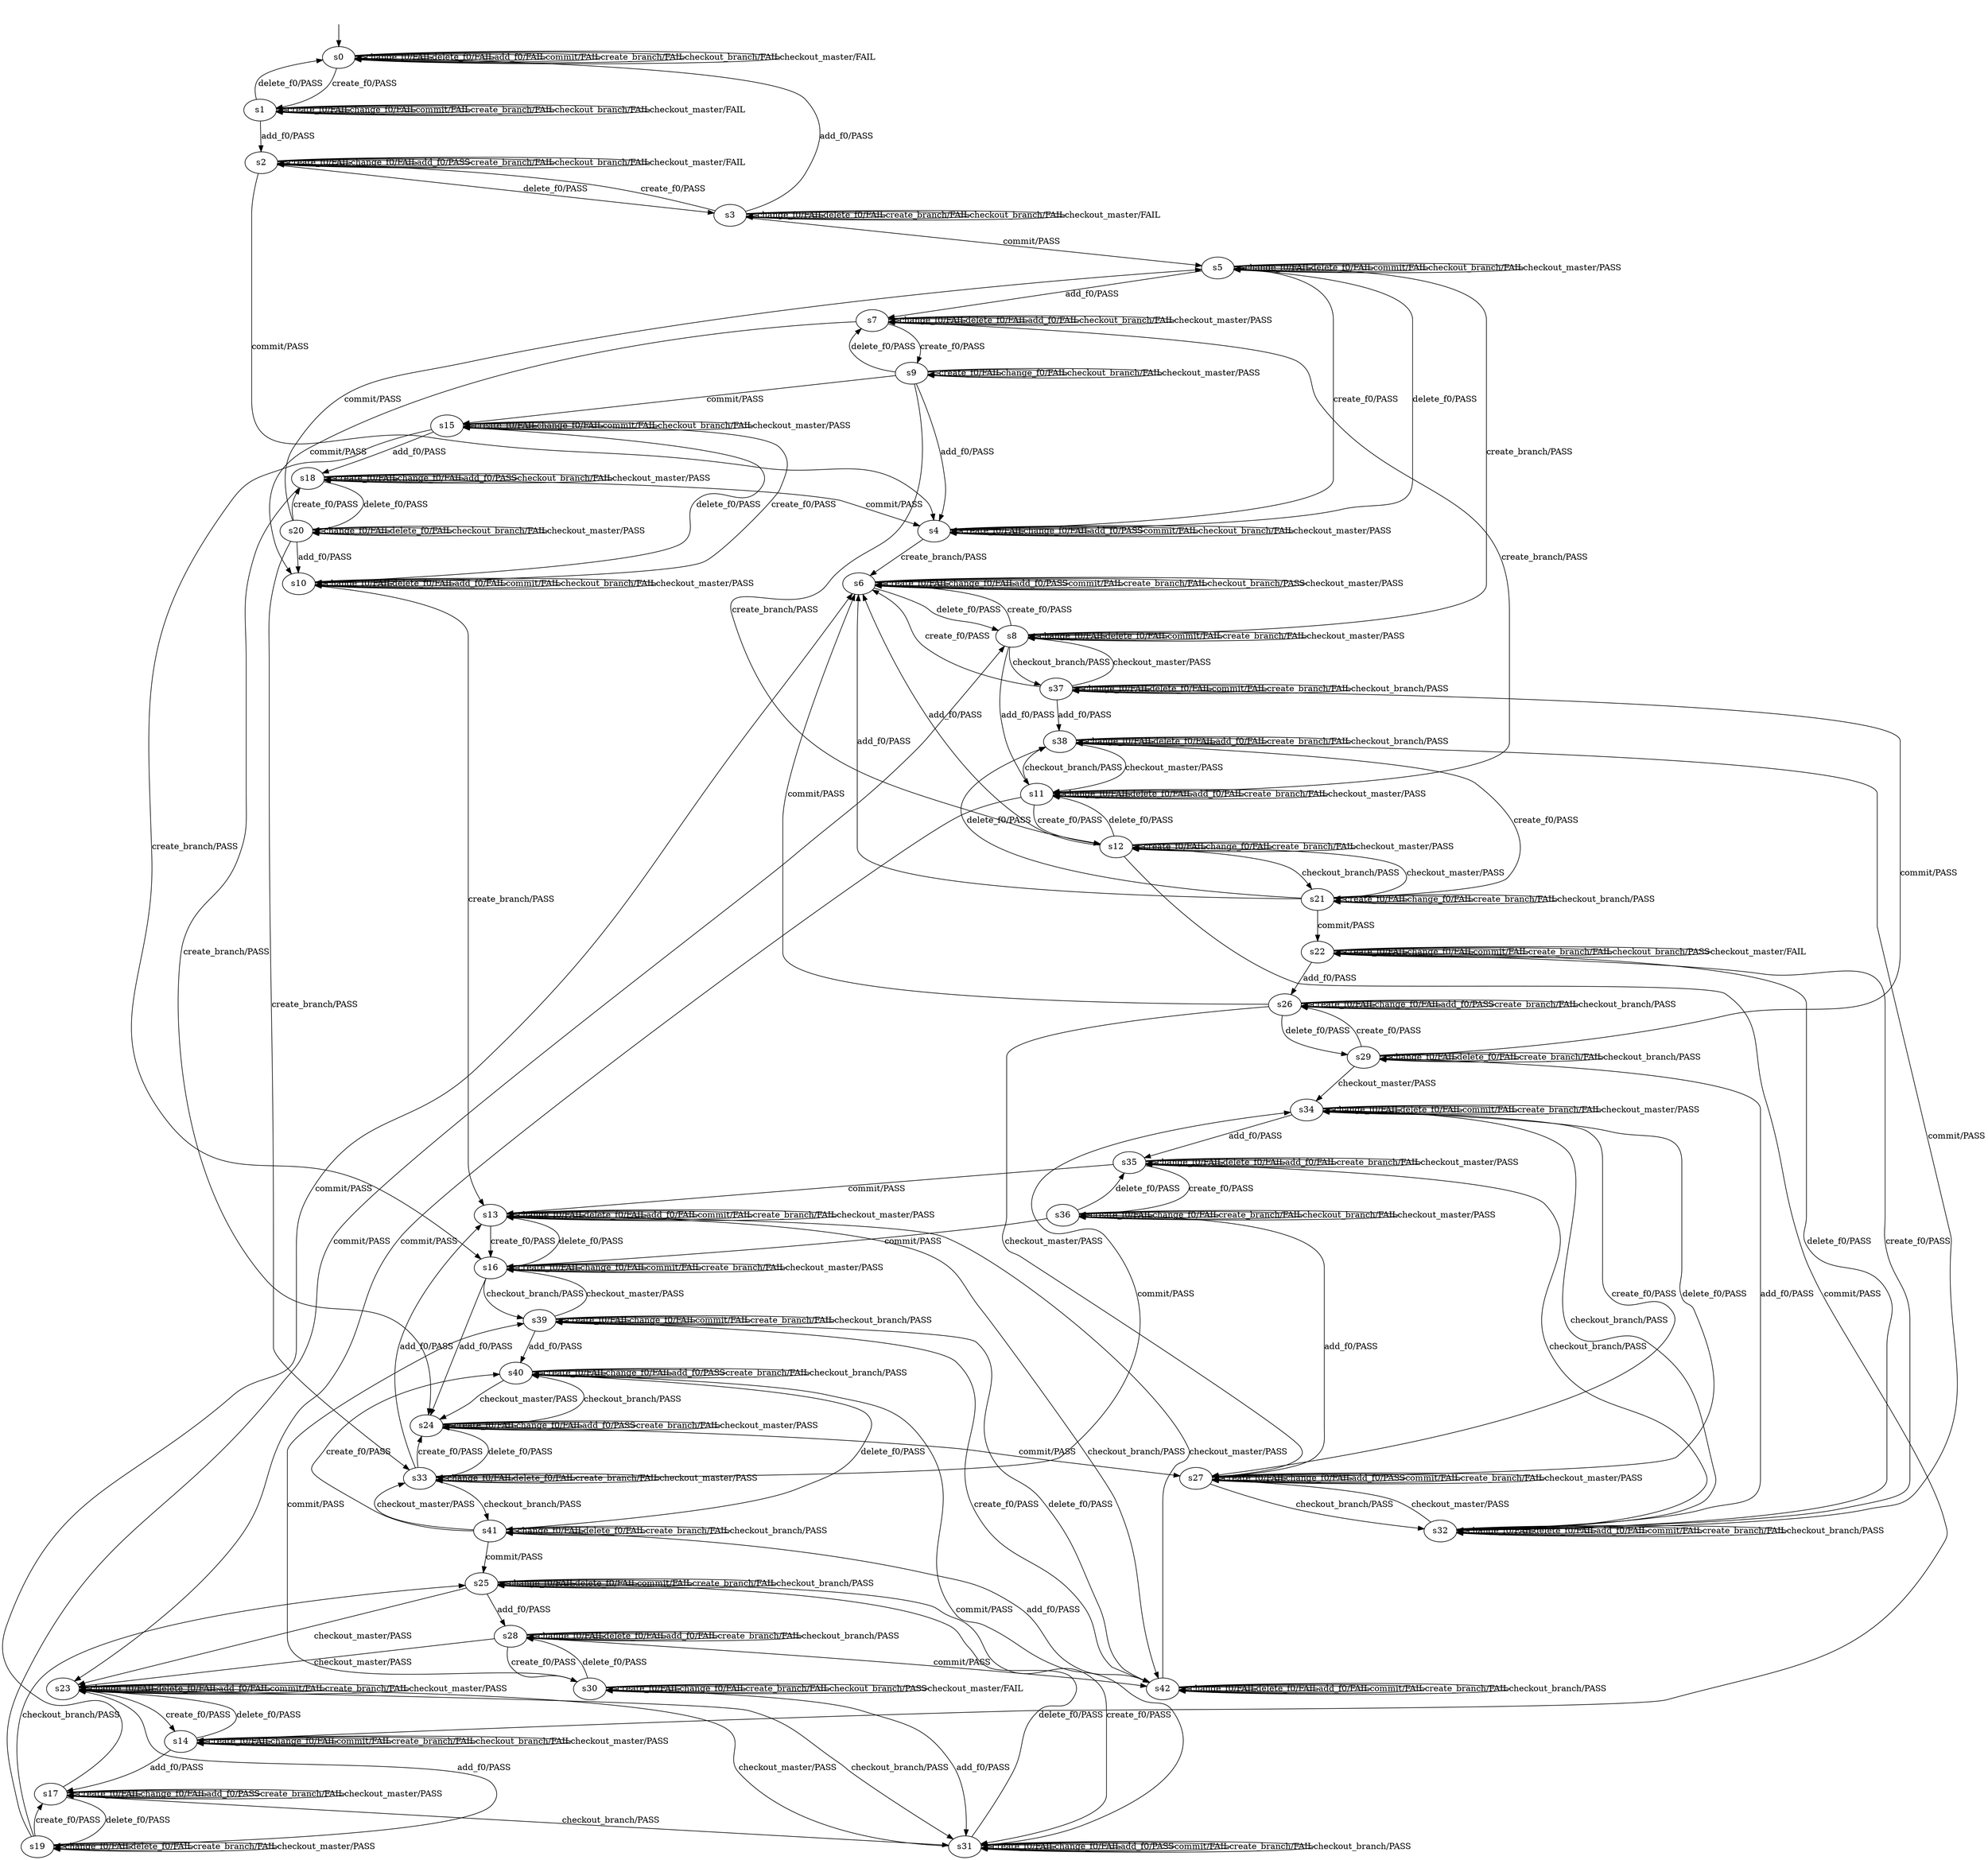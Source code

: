 digraph cmd_empty_False_basics_with_remotes_and_branches_KV {
s0 [label="s0"];
s1 [label="s1"];
s2 [label="s2"];
s3 [label="s3"];
s4 [label="s4"];
s5 [label="s5"];
s6 [label="s6"];
s7 [label="s7"];
s8 [label="s8"];
s9 [label="s9"];
s10 [label="s10"];
s11 [label="s11"];
s12 [label="s12"];
s13 [label="s13"];
s14 [label="s14"];
s15 [label="s15"];
s16 [label="s16"];
s17 [label="s17"];
s18 [label="s18"];
s19 [label="s19"];
s20 [label="s20"];
s21 [label="s21"];
s22 [label="s22"];
s23 [label="s23"];
s24 [label="s24"];
s25 [label="s25"];
s26 [label="s26"];
s27 [label="s27"];
s28 [label="s28"];
s29 [label="s29"];
s30 [label="s30"];
s31 [label="s31"];
s32 [label="s32"];
s33 [label="s33"];
s34 [label="s34"];
s35 [label="s35"];
s36 [label="s36"];
s37 [label="s37"];
s38 [label="s38"];
s39 [label="s39"];
s40 [label="s40"];
s41 [label="s41"];
s42 [label="s42"];
s0 -> s1  [label="create_f0/PASS"];
s0 -> s0  [label="change_f0/FAIL"];
s0 -> s0  [label="delete_f0/FAIL"];
s0 -> s0  [label="add_f0/FAIL"];
s0 -> s0  [label="commit/FAIL"];
s0 -> s0  [label="create_branch/FAIL"];
s0 -> s0  [label="checkout_branch/FAIL"];
s0 -> s0  [label="checkout_master/FAIL"];
s1 -> s1  [label="create_f0/FAIL"];
s1 -> s1  [label="change_f0/FAIL"];
s1 -> s0  [label="delete_f0/PASS"];
s1 -> s2  [label="add_f0/PASS"];
s1 -> s1  [label="commit/FAIL"];
s1 -> s1  [label="create_branch/FAIL"];
s1 -> s1  [label="checkout_branch/FAIL"];
s1 -> s1  [label="checkout_master/FAIL"];
s2 -> s2  [label="create_f0/FAIL"];
s2 -> s2  [label="change_f0/FAIL"];
s2 -> s3  [label="delete_f0/PASS"];
s2 -> s2  [label="add_f0/PASS"];
s2 -> s4  [label="commit/PASS"];
s2 -> s2  [label="create_branch/FAIL"];
s2 -> s2  [label="checkout_branch/FAIL"];
s2 -> s2  [label="checkout_master/FAIL"];
s3 -> s2  [label="create_f0/PASS"];
s3 -> s3  [label="change_f0/FAIL"];
s3 -> s3  [label="delete_f0/FAIL"];
s3 -> s0  [label="add_f0/PASS"];
s3 -> s5  [label="commit/PASS"];
s3 -> s3  [label="create_branch/FAIL"];
s3 -> s3  [label="checkout_branch/FAIL"];
s3 -> s3  [label="checkout_master/FAIL"];
s4 -> s4  [label="create_f0/FAIL"];
s4 -> s4  [label="change_f0/FAIL"];
s4 -> s5  [label="delete_f0/PASS"];
s4 -> s4  [label="add_f0/PASS"];
s4 -> s4  [label="commit/FAIL"];
s4 -> s6  [label="create_branch/PASS"];
s4 -> s4  [label="checkout_branch/FAIL"];
s4 -> s4  [label="checkout_master/PASS"];
s5 -> s4  [label="create_f0/PASS"];
s5 -> s5  [label="change_f0/FAIL"];
s5 -> s5  [label="delete_f0/FAIL"];
s5 -> s7  [label="add_f0/PASS"];
s5 -> s5  [label="commit/FAIL"];
s5 -> s8  [label="create_branch/PASS"];
s5 -> s5  [label="checkout_branch/FAIL"];
s5 -> s5  [label="checkout_master/PASS"];
s6 -> s6  [label="create_f0/FAIL"];
s6 -> s6  [label="change_f0/FAIL"];
s6 -> s8  [label="delete_f0/PASS"];
s6 -> s6  [label="add_f0/PASS"];
s6 -> s6  [label="commit/FAIL"];
s6 -> s6  [label="create_branch/FAIL"];
s6 -> s6  [label="checkout_branch/PASS"];
s6 -> s6  [label="checkout_master/PASS"];
s7 -> s9  [label="create_f0/PASS"];
s7 -> s7  [label="change_f0/FAIL"];
s7 -> s7  [label="delete_f0/FAIL"];
s7 -> s7  [label="add_f0/FAIL"];
s7 -> s10  [label="commit/PASS"];
s7 -> s11  [label="create_branch/PASS"];
s7 -> s7  [label="checkout_branch/FAIL"];
s7 -> s7  [label="checkout_master/PASS"];
s8 -> s6  [label="create_f0/PASS"];
s8 -> s8  [label="change_f0/FAIL"];
s8 -> s8  [label="delete_f0/FAIL"];
s8 -> s11  [label="add_f0/PASS"];
s8 -> s8  [label="commit/FAIL"];
s8 -> s8  [label="create_branch/FAIL"];
s8 -> s37  [label="checkout_branch/PASS"];
s8 -> s8  [label="checkout_master/PASS"];
s9 -> s9  [label="create_f0/FAIL"];
s9 -> s9  [label="change_f0/FAIL"];
s9 -> s7  [label="delete_f0/PASS"];
s9 -> s4  [label="add_f0/PASS"];
s9 -> s15  [label="commit/PASS"];
s9 -> s12  [label="create_branch/PASS"];
s9 -> s9  [label="checkout_branch/FAIL"];
s9 -> s9  [label="checkout_master/PASS"];
s10 -> s15  [label="create_f0/PASS"];
s10 -> s10  [label="change_f0/FAIL"];
s10 -> s10  [label="delete_f0/FAIL"];
s10 -> s10  [label="add_f0/FAIL"];
s10 -> s10  [label="commit/FAIL"];
s10 -> s13  [label="create_branch/PASS"];
s10 -> s10  [label="checkout_branch/FAIL"];
s10 -> s10  [label="checkout_master/PASS"];
s11 -> s12  [label="create_f0/PASS"];
s11 -> s11  [label="change_f0/FAIL"];
s11 -> s11  [label="delete_f0/FAIL"];
s11 -> s11  [label="add_f0/FAIL"];
s11 -> s23  [label="commit/PASS"];
s11 -> s11  [label="create_branch/FAIL"];
s11 -> s38  [label="checkout_branch/PASS"];
s11 -> s11  [label="checkout_master/PASS"];
s12 -> s12  [label="create_f0/FAIL"];
s12 -> s12  [label="change_f0/FAIL"];
s12 -> s11  [label="delete_f0/PASS"];
s12 -> s6  [label="add_f0/PASS"];
s12 -> s14  [label="commit/PASS"];
s12 -> s12  [label="create_branch/FAIL"];
s12 -> s21  [label="checkout_branch/PASS"];
s12 -> s12  [label="checkout_master/PASS"];
s13 -> s16  [label="create_f0/PASS"];
s13 -> s13  [label="change_f0/FAIL"];
s13 -> s13  [label="delete_f0/FAIL"];
s13 -> s13  [label="add_f0/FAIL"];
s13 -> s13  [label="commit/FAIL"];
s13 -> s13  [label="create_branch/FAIL"];
s13 -> s42  [label="checkout_branch/PASS"];
s13 -> s13  [label="checkout_master/PASS"];
s14 -> s14  [label="create_f0/FAIL"];
s14 -> s14  [label="change_f0/FAIL"];
s14 -> s23  [label="delete_f0/PASS"];
s14 -> s17  [label="add_f0/PASS"];
s14 -> s14  [label="commit/FAIL"];
s14 -> s14  [label="create_branch/FAIL"];
s14 -> s14  [label="checkout_branch/FAIL"];
s14 -> s14  [label="checkout_master/PASS"];
s15 -> s15  [label="create_f0/FAIL"];
s15 -> s15  [label="change_f0/FAIL"];
s15 -> s10  [label="delete_f0/PASS"];
s15 -> s18  [label="add_f0/PASS"];
s15 -> s15  [label="commit/FAIL"];
s15 -> s16  [label="create_branch/PASS"];
s15 -> s15  [label="checkout_branch/FAIL"];
s15 -> s15  [label="checkout_master/PASS"];
s16 -> s16  [label="create_f0/FAIL"];
s16 -> s16  [label="change_f0/FAIL"];
s16 -> s13  [label="delete_f0/PASS"];
s16 -> s24  [label="add_f0/PASS"];
s16 -> s16  [label="commit/FAIL"];
s16 -> s16  [label="create_branch/FAIL"];
s16 -> s39  [label="checkout_branch/PASS"];
s16 -> s16  [label="checkout_master/PASS"];
s17 -> s17  [label="create_f0/FAIL"];
s17 -> s17  [label="change_f0/FAIL"];
s17 -> s19  [label="delete_f0/PASS"];
s17 -> s17  [label="add_f0/PASS"];
s17 -> s6  [label="commit/PASS"];
s17 -> s17  [label="create_branch/FAIL"];
s17 -> s31  [label="checkout_branch/PASS"];
s17 -> s17  [label="checkout_master/PASS"];
s18 -> s18  [label="create_f0/FAIL"];
s18 -> s18  [label="change_f0/FAIL"];
s18 -> s20  [label="delete_f0/PASS"];
s18 -> s18  [label="add_f0/PASS"];
s18 -> s4  [label="commit/PASS"];
s18 -> s24  [label="create_branch/PASS"];
s18 -> s18  [label="checkout_branch/FAIL"];
s18 -> s18  [label="checkout_master/PASS"];
s19 -> s17  [label="create_f0/PASS"];
s19 -> s19  [label="change_f0/FAIL"];
s19 -> s19  [label="delete_f0/FAIL"];
s19 -> s23  [label="add_f0/PASS"];
s19 -> s8  [label="commit/PASS"];
s19 -> s19  [label="create_branch/FAIL"];
s19 -> s25  [label="checkout_branch/PASS"];
s19 -> s19  [label="checkout_master/PASS"];
s20 -> s18  [label="create_f0/PASS"];
s20 -> s20  [label="change_f0/FAIL"];
s20 -> s20  [label="delete_f0/FAIL"];
s20 -> s10  [label="add_f0/PASS"];
s20 -> s5  [label="commit/PASS"];
s20 -> s33  [label="create_branch/PASS"];
s20 -> s20  [label="checkout_branch/FAIL"];
s20 -> s20  [label="checkout_master/PASS"];
s21 -> s21  [label="create_f0/FAIL"];
s21 -> s21  [label="change_f0/FAIL"];
s21 -> s38  [label="delete_f0/PASS"];
s21 -> s6  [label="add_f0/PASS"];
s21 -> s22  [label="commit/PASS"];
s21 -> s21  [label="create_branch/FAIL"];
s21 -> s21  [label="checkout_branch/PASS"];
s21 -> s12  [label="checkout_master/PASS"];
s22 -> s22  [label="create_f0/FAIL"];
s22 -> s22  [label="change_f0/FAIL"];
s22 -> s32  [label="delete_f0/PASS"];
s22 -> s26  [label="add_f0/PASS"];
s22 -> s22  [label="commit/FAIL"];
s22 -> s22  [label="create_branch/FAIL"];
s22 -> s22  [label="checkout_branch/PASS"];
s22 -> s22  [label="checkout_master/FAIL"];
s23 -> s14  [label="create_f0/PASS"];
s23 -> s23  [label="change_f0/FAIL"];
s23 -> s23  [label="delete_f0/FAIL"];
s23 -> s23  [label="add_f0/FAIL"];
s23 -> s23  [label="commit/FAIL"];
s23 -> s23  [label="create_branch/FAIL"];
s23 -> s31  [label="checkout_branch/PASS"];
s23 -> s23  [label="checkout_master/PASS"];
s24 -> s24  [label="create_f0/FAIL"];
s24 -> s24  [label="change_f0/FAIL"];
s24 -> s33  [label="delete_f0/PASS"];
s24 -> s24  [label="add_f0/PASS"];
s24 -> s27  [label="commit/PASS"];
s24 -> s24  [label="create_branch/FAIL"];
s24 -> s40  [label="checkout_branch/PASS"];
s24 -> s24  [label="checkout_master/PASS"];
s25 -> s31  [label="create_f0/PASS"];
s25 -> s25  [label="change_f0/FAIL"];
s25 -> s25  [label="delete_f0/FAIL"];
s25 -> s28  [label="add_f0/PASS"];
s25 -> s25  [label="commit/FAIL"];
s25 -> s25  [label="create_branch/FAIL"];
s25 -> s25  [label="checkout_branch/PASS"];
s25 -> s23  [label="checkout_master/PASS"];
s26 -> s26  [label="create_f0/FAIL"];
s26 -> s26  [label="change_f0/FAIL"];
s26 -> s29  [label="delete_f0/PASS"];
s26 -> s26  [label="add_f0/PASS"];
s26 -> s6  [label="commit/PASS"];
s26 -> s26  [label="create_branch/FAIL"];
s26 -> s26  [label="checkout_branch/PASS"];
s26 -> s27  [label="checkout_master/PASS"];
s27 -> s27  [label="create_f0/FAIL"];
s27 -> s27  [label="change_f0/FAIL"];
s27 -> s34  [label="delete_f0/PASS"];
s27 -> s27  [label="add_f0/PASS"];
s27 -> s27  [label="commit/FAIL"];
s27 -> s27  [label="create_branch/FAIL"];
s27 -> s32  [label="checkout_branch/PASS"];
s27 -> s27  [label="checkout_master/PASS"];
s28 -> s30  [label="create_f0/PASS"];
s28 -> s28  [label="change_f0/FAIL"];
s28 -> s28  [label="delete_f0/FAIL"];
s28 -> s28  [label="add_f0/FAIL"];
s28 -> s42  [label="commit/PASS"];
s28 -> s28  [label="create_branch/FAIL"];
s28 -> s28  [label="checkout_branch/PASS"];
s28 -> s23  [label="checkout_master/PASS"];
s29 -> s26  [label="create_f0/PASS"];
s29 -> s29  [label="change_f0/FAIL"];
s29 -> s29  [label="delete_f0/FAIL"];
s29 -> s32  [label="add_f0/PASS"];
s29 -> s37  [label="commit/PASS"];
s29 -> s29  [label="create_branch/FAIL"];
s29 -> s29  [label="checkout_branch/PASS"];
s29 -> s34  [label="checkout_master/PASS"];
s30 -> s30  [label="create_f0/FAIL"];
s30 -> s30  [label="change_f0/FAIL"];
s30 -> s28  [label="delete_f0/PASS"];
s30 -> s31  [label="add_f0/PASS"];
s30 -> s39  [label="commit/PASS"];
s30 -> s30  [label="create_branch/FAIL"];
s30 -> s30  [label="checkout_branch/PASS"];
s30 -> s30  [label="checkout_master/FAIL"];
s31 -> s31  [label="create_f0/FAIL"];
s31 -> s31  [label="change_f0/FAIL"];
s31 -> s25  [label="delete_f0/PASS"];
s31 -> s31  [label="add_f0/PASS"];
s31 -> s31  [label="commit/FAIL"];
s31 -> s31  [label="create_branch/FAIL"];
s31 -> s31  [label="checkout_branch/PASS"];
s31 -> s23  [label="checkout_master/PASS"];
s32 -> s22  [label="create_f0/PASS"];
s32 -> s32  [label="change_f0/FAIL"];
s32 -> s32  [label="delete_f0/FAIL"];
s32 -> s32  [label="add_f0/FAIL"];
s32 -> s32  [label="commit/FAIL"];
s32 -> s32  [label="create_branch/FAIL"];
s32 -> s32  [label="checkout_branch/PASS"];
s32 -> s27  [label="checkout_master/PASS"];
s33 -> s24  [label="create_f0/PASS"];
s33 -> s33  [label="change_f0/FAIL"];
s33 -> s33  [label="delete_f0/FAIL"];
s33 -> s13  [label="add_f0/PASS"];
s33 -> s34  [label="commit/PASS"];
s33 -> s33  [label="create_branch/FAIL"];
s33 -> s41  [label="checkout_branch/PASS"];
s33 -> s33  [label="checkout_master/PASS"];
s34 -> s27  [label="create_f0/PASS"];
s34 -> s34  [label="change_f0/FAIL"];
s34 -> s34  [label="delete_f0/FAIL"];
s34 -> s35  [label="add_f0/PASS"];
s34 -> s34  [label="commit/FAIL"];
s34 -> s34  [label="create_branch/FAIL"];
s34 -> s32  [label="checkout_branch/PASS"];
s34 -> s34  [label="checkout_master/PASS"];
s35 -> s36  [label="create_f0/PASS"];
s35 -> s35  [label="change_f0/FAIL"];
s35 -> s35  [label="delete_f0/FAIL"];
s35 -> s35  [label="add_f0/FAIL"];
s35 -> s13  [label="commit/PASS"];
s35 -> s35  [label="create_branch/FAIL"];
s35 -> s32  [label="checkout_branch/PASS"];
s35 -> s35  [label="checkout_master/PASS"];
s36 -> s36  [label="create_f0/FAIL"];
s36 -> s36  [label="change_f0/FAIL"];
s36 -> s35  [label="delete_f0/PASS"];
s36 -> s27  [label="add_f0/PASS"];
s36 -> s16  [label="commit/PASS"];
s36 -> s36  [label="create_branch/FAIL"];
s36 -> s36  [label="checkout_branch/FAIL"];
s36 -> s36  [label="checkout_master/PASS"];
s37 -> s6  [label="create_f0/PASS"];
s37 -> s37  [label="change_f0/FAIL"];
s37 -> s37  [label="delete_f0/FAIL"];
s37 -> s38  [label="add_f0/PASS"];
s37 -> s37  [label="commit/FAIL"];
s37 -> s37  [label="create_branch/FAIL"];
s37 -> s37  [label="checkout_branch/PASS"];
s37 -> s8  [label="checkout_master/PASS"];
s38 -> s21  [label="create_f0/PASS"];
s38 -> s38  [label="change_f0/FAIL"];
s38 -> s38  [label="delete_f0/FAIL"];
s38 -> s38  [label="add_f0/FAIL"];
s38 -> s32  [label="commit/PASS"];
s38 -> s38  [label="create_branch/FAIL"];
s38 -> s38  [label="checkout_branch/PASS"];
s38 -> s11  [label="checkout_master/PASS"];
s39 -> s39  [label="create_f0/FAIL"];
s39 -> s39  [label="change_f0/FAIL"];
s39 -> s42  [label="delete_f0/PASS"];
s39 -> s40  [label="add_f0/PASS"];
s39 -> s39  [label="commit/FAIL"];
s39 -> s39  [label="create_branch/FAIL"];
s39 -> s39  [label="checkout_branch/PASS"];
s39 -> s16  [label="checkout_master/PASS"];
s40 -> s40  [label="create_f0/FAIL"];
s40 -> s40  [label="change_f0/FAIL"];
s40 -> s41  [label="delete_f0/PASS"];
s40 -> s40  [label="add_f0/PASS"];
s40 -> s31  [label="commit/PASS"];
s40 -> s40  [label="create_branch/FAIL"];
s40 -> s40  [label="checkout_branch/PASS"];
s40 -> s24  [label="checkout_master/PASS"];
s41 -> s40  [label="create_f0/PASS"];
s41 -> s41  [label="change_f0/FAIL"];
s41 -> s41  [label="delete_f0/FAIL"];
s41 -> s42  [label="add_f0/PASS"];
s41 -> s25  [label="commit/PASS"];
s41 -> s41  [label="create_branch/FAIL"];
s41 -> s41  [label="checkout_branch/PASS"];
s41 -> s33  [label="checkout_master/PASS"];
s42 -> s39  [label="create_f0/PASS"];
s42 -> s42  [label="change_f0/FAIL"];
s42 -> s42  [label="delete_f0/FAIL"];
s42 -> s42  [label="add_f0/FAIL"];
s42 -> s42  [label="commit/FAIL"];
s42 -> s42  [label="create_branch/FAIL"];
s42 -> s42  [label="checkout_branch/PASS"];
s42 -> s13  [label="checkout_master/PASS"];
__start0 [label="", shape=none];
__start0 -> s0  [label=""];
}
